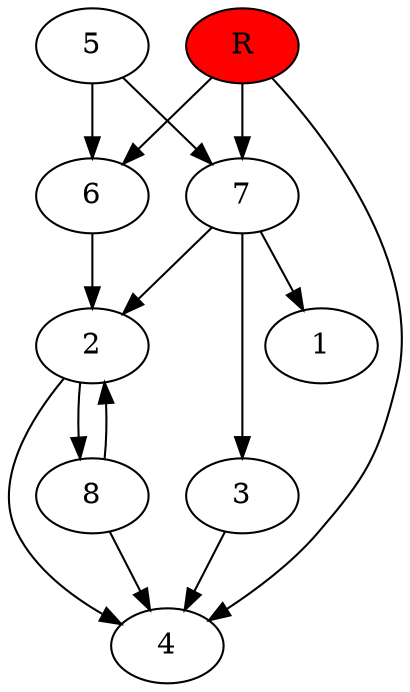 digraph prb59812 {
	1
	2
	3
	4
	5
	6
	7
	8
	R [fillcolor="#ff0000" style=filled]
	2 -> 4
	2 -> 8
	3 -> 4
	5 -> 6
	5 -> 7
	6 -> 2
	7 -> 1
	7 -> 2
	7 -> 3
	8 -> 2
	8 -> 4
	R -> 4
	R -> 6
	R -> 7
}
